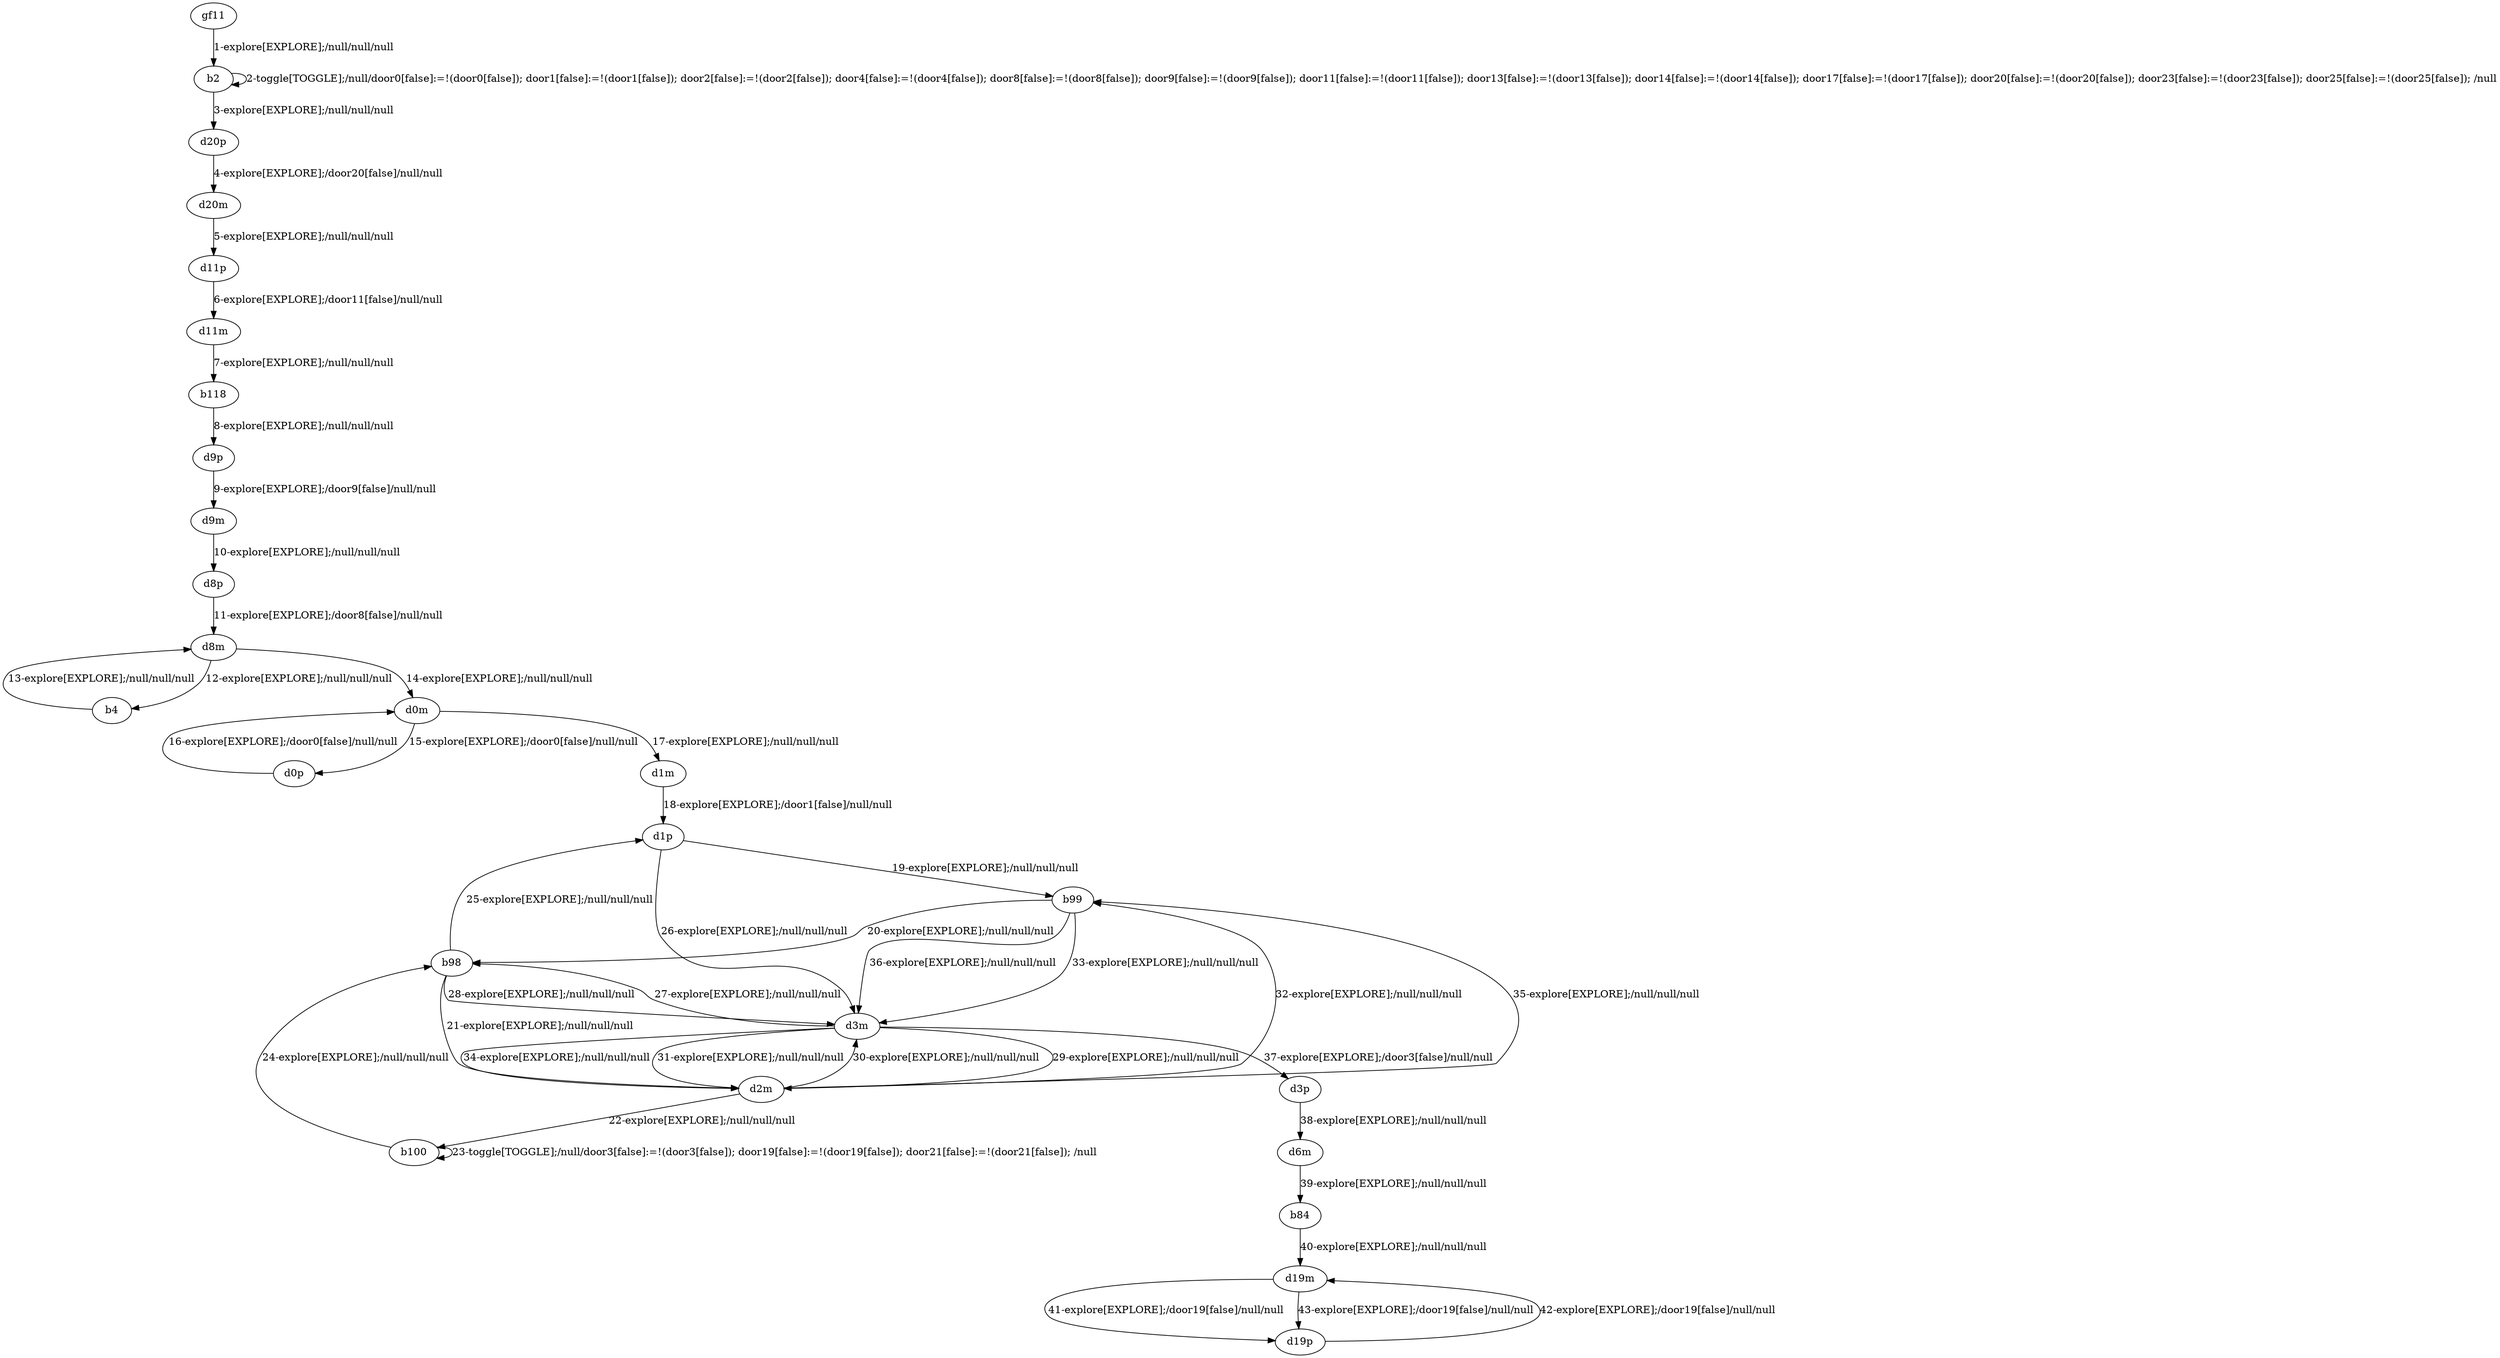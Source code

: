 # Total number of goals covered by this test: 1
# d19p --> d19m

digraph g {
"gf11" -> "b2" [label = "1-explore[EXPLORE];/null/null/null"];
"b2" -> "b2" [label = "2-toggle[TOGGLE];/null/door0[false]:=!(door0[false]); door1[false]:=!(door1[false]); door2[false]:=!(door2[false]); door4[false]:=!(door4[false]); door8[false]:=!(door8[false]); door9[false]:=!(door9[false]); door11[false]:=!(door11[false]); door13[false]:=!(door13[false]); door14[false]:=!(door14[false]); door17[false]:=!(door17[false]); door20[false]:=!(door20[false]); door23[false]:=!(door23[false]); door25[false]:=!(door25[false]); /null"];
"b2" -> "d20p" [label = "3-explore[EXPLORE];/null/null/null"];
"d20p" -> "d20m" [label = "4-explore[EXPLORE];/door20[false]/null/null"];
"d20m" -> "d11p" [label = "5-explore[EXPLORE];/null/null/null"];
"d11p" -> "d11m" [label = "6-explore[EXPLORE];/door11[false]/null/null"];
"d11m" -> "b118" [label = "7-explore[EXPLORE];/null/null/null"];
"b118" -> "d9p" [label = "8-explore[EXPLORE];/null/null/null"];
"d9p" -> "d9m" [label = "9-explore[EXPLORE];/door9[false]/null/null"];
"d9m" -> "d8p" [label = "10-explore[EXPLORE];/null/null/null"];
"d8p" -> "d8m" [label = "11-explore[EXPLORE];/door8[false]/null/null"];
"d8m" -> "b4" [label = "12-explore[EXPLORE];/null/null/null"];
"b4" -> "d8m" [label = "13-explore[EXPLORE];/null/null/null"];
"d8m" -> "d0m" [label = "14-explore[EXPLORE];/null/null/null"];
"d0m" -> "d0p" [label = "15-explore[EXPLORE];/door0[false]/null/null"];
"d0p" -> "d0m" [label = "16-explore[EXPLORE];/door0[false]/null/null"];
"d0m" -> "d1m" [label = "17-explore[EXPLORE];/null/null/null"];
"d1m" -> "d1p" [label = "18-explore[EXPLORE];/door1[false]/null/null"];
"d1p" -> "b99" [label = "19-explore[EXPLORE];/null/null/null"];
"b99" -> "b98" [label = "20-explore[EXPLORE];/null/null/null"];
"b98" -> "d2m" [label = "21-explore[EXPLORE];/null/null/null"];
"d2m" -> "b100" [label = "22-explore[EXPLORE];/null/null/null"];
"b100" -> "b100" [label = "23-toggle[TOGGLE];/null/door3[false]:=!(door3[false]); door19[false]:=!(door19[false]); door21[false]:=!(door21[false]); /null"];
"b100" -> "b98" [label = "24-explore[EXPLORE];/null/null/null"];
"b98" -> "d1p" [label = "25-explore[EXPLORE];/null/null/null"];
"d1p" -> "d3m" [label = "26-explore[EXPLORE];/null/null/null"];
"d3m" -> "b98" [label = "27-explore[EXPLORE];/null/null/null"];
"b98" -> "d3m" [label = "28-explore[EXPLORE];/null/null/null"];
"d3m" -> "d2m" [label = "29-explore[EXPLORE];/null/null/null"];
"d2m" -> "d3m" [label = "30-explore[EXPLORE];/null/null/null"];
"d3m" -> "d2m" [label = "31-explore[EXPLORE];/null/null/null"];
"d2m" -> "b99" [label = "32-explore[EXPLORE];/null/null/null"];
"b99" -> "d3m" [label = "33-explore[EXPLORE];/null/null/null"];
"d3m" -> "d2m" [label = "34-explore[EXPLORE];/null/null/null"];
"d2m" -> "b99" [label = "35-explore[EXPLORE];/null/null/null"];
"b99" -> "d3m" [label = "36-explore[EXPLORE];/null/null/null"];
"d3m" -> "d3p" [label = "37-explore[EXPLORE];/door3[false]/null/null"];
"d3p" -> "d6m" [label = "38-explore[EXPLORE];/null/null/null"];
"d6m" -> "b84" [label = "39-explore[EXPLORE];/null/null/null"];
"b84" -> "d19m" [label = "40-explore[EXPLORE];/null/null/null"];
"d19m" -> "d19p" [label = "41-explore[EXPLORE];/door19[false]/null/null"];
"d19p" -> "d19m" [label = "42-explore[EXPLORE];/door19[false]/null/null"];
"d19m" -> "d19p" [label = "43-explore[EXPLORE];/door19[false]/null/null"];
}